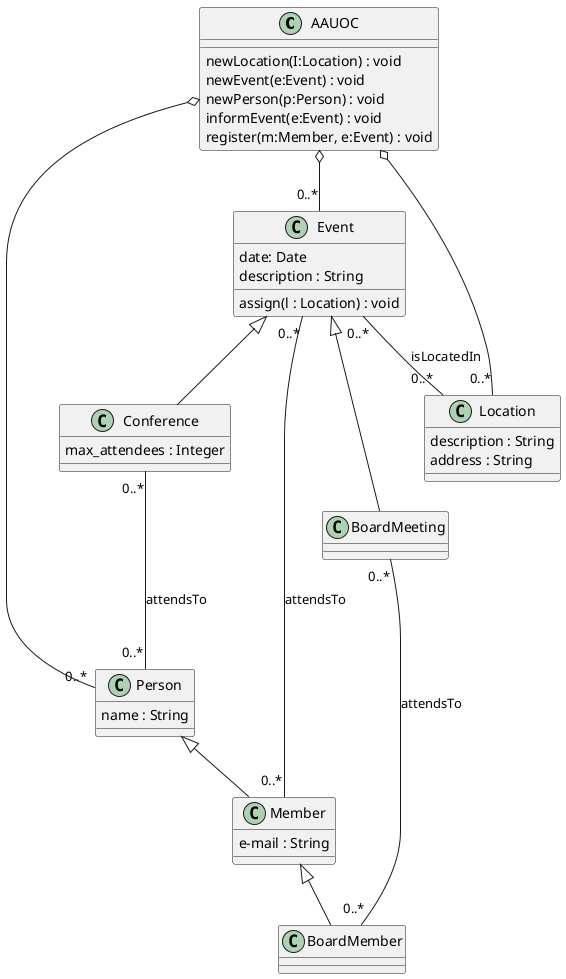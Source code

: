 @startuml
Class AAUOC{
newLocation(I:Location) : void
newEvent(e:Event) : void
newPerson(p:Person) : void
informEvent(e:Event) : void
register(m:Member, e:Event) : void
}
Class Person{
name : String
}
Class Location{
description : String
address : String
}
Class Event{
date: Date
description : String
assign(l : Location) : void
}
Class Member{
e-mail : String
}
Class Conference{
max_attendees : Integer
}

Event <|-- Conference
Event <|-- BoardMeeting

Event"0..*"  -- "0..*" Location : isLocatedIn
Event"0..*"  -- "0..*" Member : attendsTo

Person <|-- Member
Member <|-- BoardMember

AAUOC o-- "0..*" Event
AAUOC o-- "0..*" Person
AAUOC o-- "0..*" Location

Conference"0..*"  --- "0..*" Person : attendsTo

BoardMeeting"0..*"  --- "0..*" BoardMember : attendsTo

@enduml